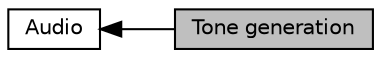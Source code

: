 digraph "Tone generation"
{
  edge [fontname="Helvetica",fontsize="10",labelfontname="Helvetica",labelfontsize="10"];
  node [fontname="Helvetica",fontsize="10",shape=record];
  rankdir=LR;
  Node0 [label="Tone generation",height=0.2,width=0.4,color="black", fillcolor="grey75", style="filled", fontcolor="black"];
  Node1 [label="Audio",height=0.2,width=0.4,color="black", fillcolor="white", style="filled",URL="$group___p_r_o_s_l_i_c___a_u_d_i_o.html"];
  Node1->Node0 [shape=plaintext, dir="back", style="solid"];
}
